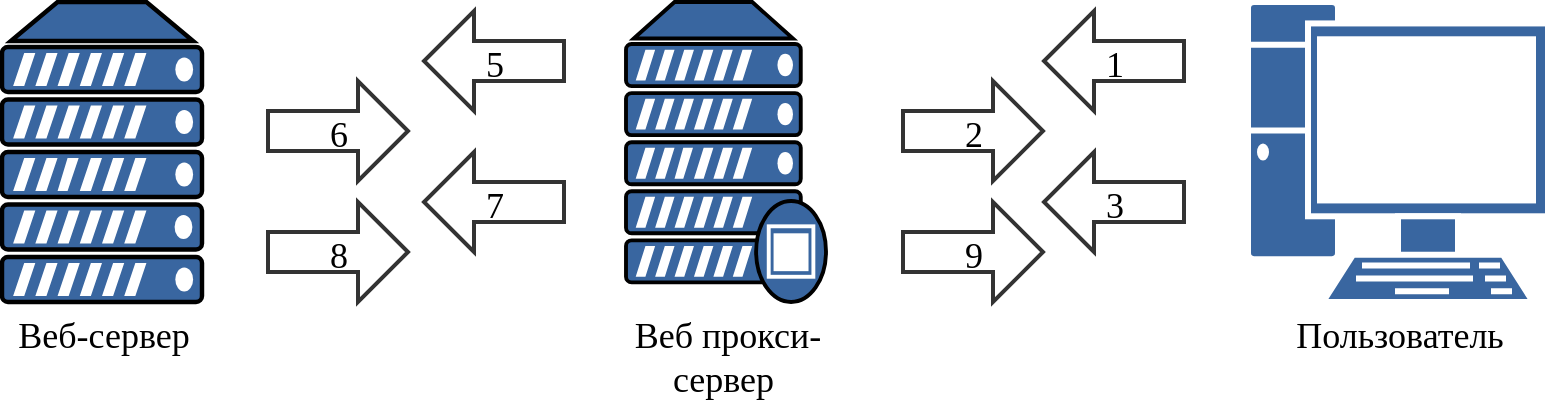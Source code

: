 <mxfile version="10.6.7" type="device"><diagram id="RdXCWAT5ptxXBJ9ayTNo" name="Страница 1"><mxGraphModel dx="773" dy="496" grid="1" gridSize="10" guides="1" tooltips="1" connect="1" arrows="1" fold="1" page="1" pageScale="1" pageWidth="827" pageHeight="1169" background="#FFFFFF" math="0" shadow="0"><root><mxCell id="0"/><mxCell id="2" value="Layer 0" parent="0"/><mxCell id="3" value="Веб-сервер" style="shape=mxgraph.networks.server;shadow=0;strokeWidth=1;fillColor=#3966A0;strokeColor=#000000;opacity=100.0;nl2Br=0;verticalLabelPosition=bottom;verticalAlign=top;align=center;spacingLeft=2.0;spacingRight=0;gliffyId=2;whiteSpace=wrap;fontSize=18;fontFamily=Times New Roman;html=1;" parent="2" vertex="1"><mxGeometry x="167" y="285" width="100" height="150" as="geometry"/></mxCell><mxCell id="4" value="Веб прокси-сервер&amp;nbsp;" style="shape=mxgraph.networks.proxy_server;shadow=0;strokeWidth=1;fillColor=#3966A0;strokeColor=#000000;opacity=100.0;nl2Br=0;verticalLabelPosition=bottom;verticalAlign=top;align=center;spacingLeft=2.0;spacingRight=0;gliffyId=5;whiteSpace=wrap;fontFamily=Times New Roman;fontSize=18;labelPosition=center;html=1;" parent="2" vertex="1"><mxGeometry x="479" y="285" width="100" height="150" as="geometry"/></mxCell><mxCell id="5" value="Пользователь" style="shape=mxgraph.networks.pc;strokeColor=#ffffff;shadow=0;strokeWidth=1;fillColor=#3966A0;opacity=100.0;nl2Br=0;verticalLabelPosition=bottom;verticalAlign=top;align=center;spacingLeft=2.0;spacingRight=0;gliffyId=7;whiteSpace=wrap;fontFamily=Times New Roman;fontSize=18;" parent="2" vertex="1"><mxGeometry x="790" y="285" width="150" height="150" as="geometry"/></mxCell><mxCell id="6" value="1" style="shape=mxgraph.arrows2.arrow;dy=0.6;dx=25;flipH=1;notch=0;shadow=0;strokeWidth=2;fillColor=#FFFFFF;strokeColor=#333333;opacity=100.0;nl2Br=0;verticalAlign=middle;align=center;spacingLeft=7.66;spacingRight=6;gliffyId=19;fontFamily=Times New Roman;fontSize=18;" parent="2" vertex="1"><mxGeometry x="688" y="289.5" width="70" height="50" as="geometry"/></mxCell><mxCell id="7" value="5" style="shape=mxgraph.arrows2.arrow;dy=0.6;dx=25;flipH=1;notch=0;shadow=0;strokeWidth=2;fillColor=#FFFFFF;strokeColor=#333333;opacity=100.0;nl2Br=0;verticalAlign=middle;align=center;spacingLeft=7.66;spacingRight=6;gliffyId=21;fontSize=18;fontFamily=Times New Roman;" parent="2" vertex="1"><mxGeometry x="378" y="289.5" width="70" height="50" as="geometry"/></mxCell><mxCell id="8" value="6" style="shape=mxgraph.arrows2.arrow;dy=0.6;dx=25;notch=0;shadow=0;strokeWidth=2;fillColor=#FFFFFF;strokeColor=#333333;opacity=100.0;nl2Br=0;verticalAlign=middle;align=center;spacingLeft=7.66;spacingRight=6;gliffyId=23;fontSize=18;fontFamily=Times New Roman;" parent="2" vertex="1"><mxGeometry x="300" y="324.5" width="70" height="50" as="geometry"/></mxCell><mxCell id="9" value="7" style="shape=mxgraph.arrows2.arrow;dy=0.6;dx=25;flipH=1;notch=0;shadow=0;strokeWidth=2;fillColor=#FFFFFF;strokeColor=#333333;opacity=100.0;nl2Br=0;verticalAlign=middle;align=center;spacingLeft=7.66;spacingRight=6;gliffyId=25;fontSize=18;fontFamily=Times New Roman;" parent="2" vertex="1"><mxGeometry x="378" y="360" width="70" height="50" as="geometry"/></mxCell><mxCell id="10" value="8" style="shape=mxgraph.arrows2.arrow;dy=0.6;dx=25;notch=0;shadow=0;strokeWidth=2;fillColor=#FFFFFF;strokeColor=#333333;opacity=100.0;nl2Br=0;verticalAlign=middle;align=center;spacingLeft=7.66;spacingRight=6;gliffyId=27;fontFamily=Times New Roman;fontSize=18;" parent="2" vertex="1"><mxGeometry x="300" y="385" width="70" height="50" as="geometry"/></mxCell><mxCell id="11" value="2" style="shape=mxgraph.arrows2.arrow;dy=0.6;dx=25;notch=0;shadow=0;strokeWidth=2;fillColor=#FFFFFF;strokeColor=#333333;opacity=100.0;nl2Br=0;verticalAlign=middle;align=center;spacingLeft=7.66;spacingRight=6;gliffyId=29;fontFamily=Times New Roman;fontSize=18;" parent="2" vertex="1"><mxGeometry x="617.5" y="324.5" width="70" height="50" as="geometry"/></mxCell><mxCell id="12" value="3" style="shape=mxgraph.arrows2.arrow;dy=0.6;dx=25;flipH=1;notch=0;shadow=0;strokeWidth=2;fillColor=#FFFFFF;strokeColor=#333333;opacity=100.0;nl2Br=0;verticalAlign=middle;align=center;spacingLeft=7.66;spacingRight=6;gliffyId=31;fontFamily=Times New Roman;fontSize=18;" parent="2" vertex="1"><mxGeometry x="688" y="360" width="70" height="50" as="geometry"/></mxCell><mxCell id="13" value="9" style="shape=mxgraph.arrows2.arrow;dy=0.6;dx=25;notch=0;shadow=0;strokeWidth=2;fillColor=#FFFFFF;strokeColor=#333333;opacity=100.0;nl2Br=0;verticalAlign=middle;align=center;spacingLeft=7.66;spacingRight=6;gliffyId=33;fontFamily=Times New Roman;fontSize=18;" parent="2" vertex="1"><mxGeometry x="617.5" y="385" width="70" height="50" as="geometry"/></mxCell></root></mxGraphModel></diagram></mxfile>